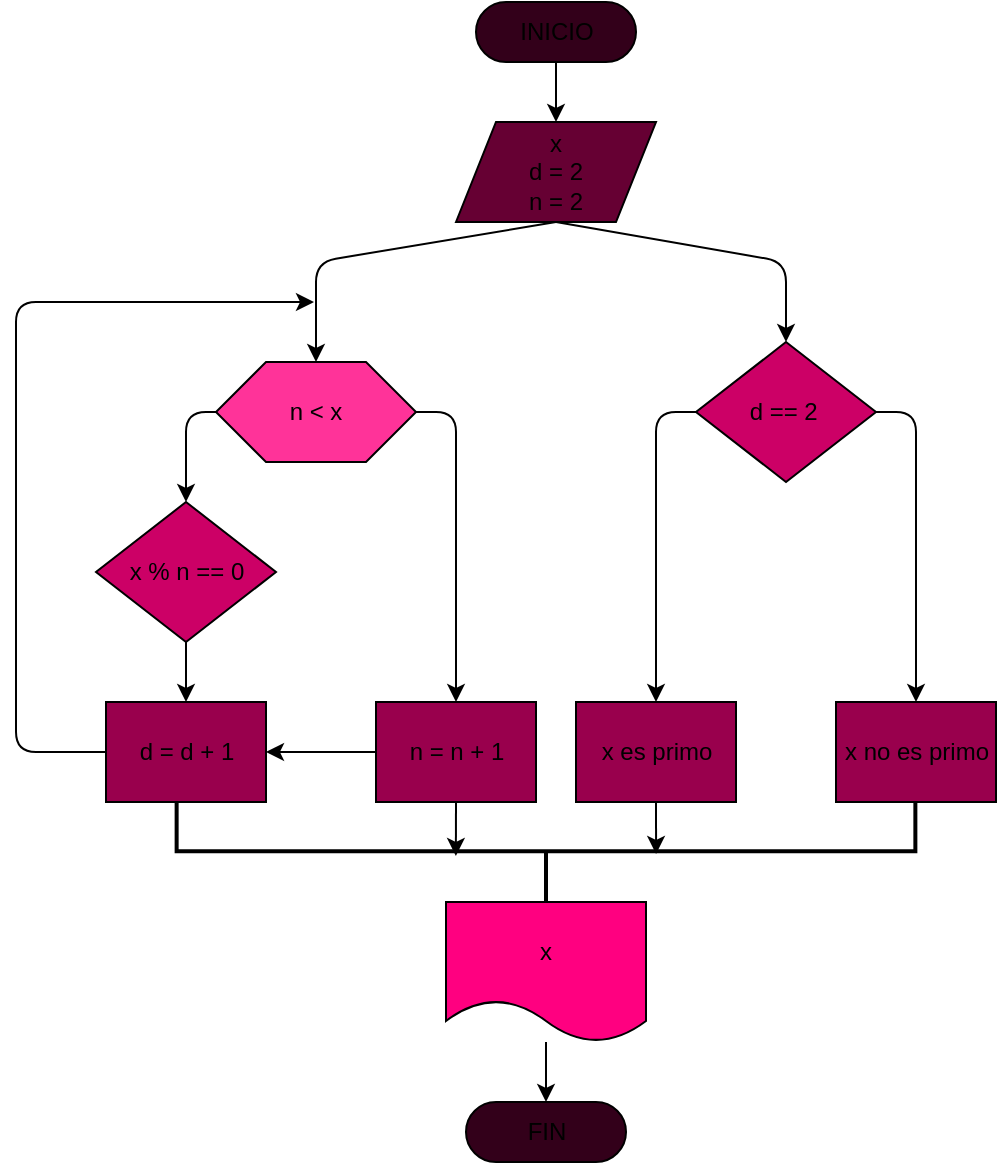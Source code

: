 <mxfile>
    <diagram id="jqgqcpLh6_lhI6NXACLF" name="Página-1">
        <mxGraphModel dx="1631" dy="470" grid="1" gridSize="10" guides="1" tooltips="1" connect="1" arrows="1" fold="1" page="1" pageScale="1" pageWidth="827" pageHeight="1169" math="0" shadow="0">
            <root>
                <mxCell id="0"/>
                <mxCell id="1" parent="0"/>
                <mxCell id="151" value="" style="strokeWidth=2;html=1;shape=mxgraph.flowchart.annotation_2;align=left;labelPosition=right;pointerEvents=1;rotation=-90;" parent="1" vertex="1">
                    <mxGeometry x="200" y="290" width="50" height="369.37" as="geometry"/>
                </mxCell>
                <mxCell id="134" value="" style="edgeStyle=none;html=1;" parent="1" source="117" target="130" edge="1">
                    <mxGeometry relative="1" as="geometry"/>
                </mxCell>
                <mxCell id="117" value="INICIO" style="html=1;dashed=0;whitespace=wrap;shape=mxgraph.dfd.start;fillColor=#33001A;" parent="1" vertex="1">
                    <mxGeometry x="190" y="50" width="80" height="30" as="geometry"/>
                </mxCell>
                <mxCell id="145" style="edgeStyle=none;html=1;exitX=0;exitY=0.5;exitDx=0;exitDy=0;" parent="1" source="123" target="141" edge="1">
                    <mxGeometry relative="1" as="geometry">
                        <Array as="points">
                            <mxPoint x="280" y="255"/>
                        </Array>
                    </mxGeometry>
                </mxCell>
                <mxCell id="146" style="edgeStyle=none;html=1;exitX=1;exitY=0.5;exitDx=0;exitDy=0;entryX=0.5;entryY=0;entryDx=0;entryDy=0;" parent="1" source="123" target="142" edge="1">
                    <mxGeometry relative="1" as="geometry">
                        <mxPoint x="400" y="400" as="targetPoint"/>
                        <Array as="points">
                            <mxPoint x="410" y="255"/>
                        </Array>
                    </mxGeometry>
                </mxCell>
                <mxCell id="123" value="d == 2&amp;nbsp;" style="shape=rhombus;html=1;dashed=0;whitespace=wrap;perimeter=rhombusPerimeter;fillColor=#CC0066;" parent="1" vertex="1">
                    <mxGeometry x="300" y="220" width="90" height="70" as="geometry"/>
                </mxCell>
                <mxCell id="156" style="edgeStyle=none;html=1;exitX=0;exitY=0.5;exitDx=0;exitDy=0;" edge="1" parent="1" source="126">
                    <mxGeometry relative="1" as="geometry">
                        <mxPoint x="109" y="200" as="targetPoint"/>
                        <Array as="points">
                            <mxPoint x="-40" y="425"/>
                            <mxPoint x="-40" y="200"/>
                        </Array>
                    </mxGeometry>
                </mxCell>
                <mxCell id="126" value="d = d + 1" style="html=1;dashed=0;whitespace=wrap;fillColor=#99004D;" parent="1" vertex="1">
                    <mxGeometry x="5" y="400" width="80" height="50" as="geometry"/>
                </mxCell>
                <mxCell id="127" value="" style="edgeStyle=none;html=1;" parent="1" source="128" target="129" edge="1">
                    <mxGeometry relative="1" as="geometry"/>
                </mxCell>
                <mxCell id="128" value="x" style="shape=document;whiteSpace=wrap;html=1;boundedLbl=1;dashed=0;flipH=1;fillColor=#FF0080;" parent="1" vertex="1">
                    <mxGeometry x="175" y="500" width="100" height="70" as="geometry"/>
                </mxCell>
                <mxCell id="129" value="FIN" style="html=1;dashed=0;whitespace=wrap;shape=mxgraph.dfd.start;fillColor=#33001A;" parent="1" vertex="1">
                    <mxGeometry x="185" y="600" width="80" height="30" as="geometry"/>
                </mxCell>
                <mxCell id="132" style="edgeStyle=none;html=1;exitX=0.5;exitY=1;exitDx=0;exitDy=0;entryX=0.5;entryY=0;entryDx=0;entryDy=0;" parent="1" source="130" target="154" edge="1">
                    <mxGeometry relative="1" as="geometry">
                        <Array as="points">
                            <mxPoint x="110" y="180"/>
                        </Array>
                        <mxPoint x="115" y="220" as="targetPoint"/>
                    </mxGeometry>
                </mxCell>
                <mxCell id="133" style="edgeStyle=none;html=1;exitX=0.5;exitY=1;exitDx=0;exitDy=0;entryX=0.5;entryY=0;entryDx=0;entryDy=0;" parent="1" source="130" target="123" edge="1">
                    <mxGeometry relative="1" as="geometry">
                        <Array as="points">
                            <mxPoint x="345" y="180"/>
                        </Array>
                    </mxGeometry>
                </mxCell>
                <mxCell id="130" value="x&lt;br&gt;d =&amp;nbsp;2&lt;br&gt;n = 2" style="shape=parallelogram;perimeter=parallelogramPerimeter;whiteSpace=wrap;html=1;dashed=0;fillColor=#660033;" parent="1" vertex="1">
                    <mxGeometry x="180" y="110" width="100" height="50" as="geometry"/>
                </mxCell>
                <mxCell id="138" style="edgeStyle=none;html=1;exitX=1;exitY=0.5;exitDx=0;exitDy=0;" parent="1" target="137" edge="1">
                    <mxGeometry relative="1" as="geometry">
                        <Array as="points">
                            <mxPoint x="180" y="255"/>
                        </Array>
                        <mxPoint x="160" y="255" as="sourcePoint"/>
                    </mxGeometry>
                </mxCell>
                <mxCell id="139" style="edgeStyle=none;html=1;exitX=0;exitY=0.5;exitDx=0;exitDy=0;entryX=0.5;entryY=0;entryDx=0;entryDy=0;" parent="1" target="136" edge="1">
                    <mxGeometry relative="1" as="geometry">
                        <Array as="points">
                            <mxPoint x="45" y="255"/>
                        </Array>
                        <mxPoint x="70" y="255" as="sourcePoint"/>
                    </mxGeometry>
                </mxCell>
                <mxCell id="140" value="" style="edgeStyle=none;html=1;" parent="1" source="136" target="126" edge="1">
                    <mxGeometry relative="1" as="geometry"/>
                </mxCell>
                <mxCell id="136" value="x % n == 0" style="shape=rhombus;html=1;dashed=0;whitespace=wrap;perimeter=rhombusPerimeter;fillColor=#CC0066;" parent="1" vertex="1">
                    <mxGeometry y="300" width="90" height="70" as="geometry"/>
                </mxCell>
                <mxCell id="152" style="edgeStyle=none;html=1;exitX=0.5;exitY=1;exitDx=0;exitDy=0;entryX=0.454;entryY=0.378;entryDx=0;entryDy=0;entryPerimeter=0;" parent="1" source="137" target="151" edge="1">
                    <mxGeometry relative="1" as="geometry"/>
                </mxCell>
                <mxCell id="155" value="" style="edgeStyle=none;html=1;" edge="1" parent="1" source="137" target="126">
                    <mxGeometry relative="1" as="geometry"/>
                </mxCell>
                <mxCell id="137" value="n = n + 1" style="html=1;dashed=0;whitespace=wrap;fillColor=#99004D;" parent="1" vertex="1">
                    <mxGeometry x="140" y="400" width="80" height="50" as="geometry"/>
                </mxCell>
                <mxCell id="153" style="edgeStyle=none;html=1;exitX=0.5;exitY=1;exitDx=0;exitDy=0;entryX=0.474;entryY=0.649;entryDx=0;entryDy=0;entryPerimeter=0;" parent="1" source="141" target="151" edge="1">
                    <mxGeometry relative="1" as="geometry"/>
                </mxCell>
                <mxCell id="141" value="x es primo" style="html=1;dashed=0;whitespace=wrap;fillColor=#99004D;" parent="1" vertex="1">
                    <mxGeometry x="240" y="400" width="80" height="50" as="geometry"/>
                </mxCell>
                <mxCell id="142" value="x no es primo" style="html=1;dashed=0;whitespace=wrap;fillColor=#99004D;" parent="1" vertex="1">
                    <mxGeometry x="370" y="400" width="80" height="50" as="geometry"/>
                </mxCell>
                <mxCell id="154" value="n &amp;lt; x" style="shape=hexagon;perimeter=hexagonPerimeter2;whiteSpace=wrap;html=1;size=0.25;fillColor=#FF3399;" parent="1" vertex="1">
                    <mxGeometry x="60" y="230" width="100" height="50" as="geometry"/>
                </mxCell>
            </root>
        </mxGraphModel>
    </diagram>
</mxfile>